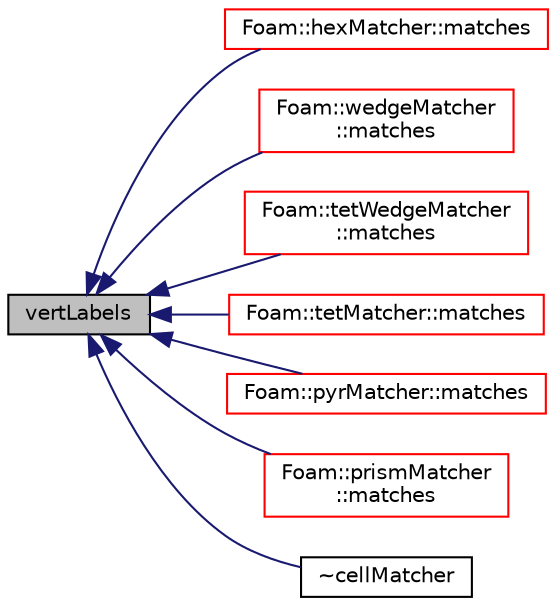 digraph "vertLabels"
{
  bgcolor="transparent";
  edge [fontname="Helvetica",fontsize="10",labelfontname="Helvetica",labelfontsize="10"];
  node [fontname="Helvetica",fontsize="10",shape=record];
  rankdir="LR";
  Node1045 [label="vertLabels",height=0.2,width=0.4,color="black", fillcolor="grey75", style="filled", fontcolor="black"];
  Node1045 -> Node1046 [dir="back",color="midnightblue",fontsize="10",style="solid",fontname="Helvetica"];
  Node1046 [label="Foam::hexMatcher::matches",height=0.2,width=0.4,color="red",URL="$a28325.html#a42d82bf0cc1e88ef9cbfc8d7eea07e8d",tooltip="Like isA but also constructs a cellShape (if shape matches) "];
  Node1045 -> Node1049 [dir="back",color="midnightblue",fontsize="10",style="solid",fontname="Helvetica"];
  Node1049 [label="Foam::wedgeMatcher\l::matches",height=0.2,width=0.4,color="red",URL="$a28345.html#a42d82bf0cc1e88ef9cbfc8d7eea07e8d",tooltip="Like isA but also constructs a cellShape (if shape matches) "];
  Node1045 -> Node1052 [dir="back",color="midnightblue",fontsize="10",style="solid",fontname="Helvetica"];
  Node1052 [label="Foam::tetWedgeMatcher\l::matches",height=0.2,width=0.4,color="red",URL="$a28341.html#a42d82bf0cc1e88ef9cbfc8d7eea07e8d",tooltip="Like isA but also constructs a cellShape (if shape matches) "];
  Node1045 -> Node1055 [dir="back",color="midnightblue",fontsize="10",style="solid",fontname="Helvetica"];
  Node1055 [label="Foam::tetMatcher::matches",height=0.2,width=0.4,color="red",URL="$a28337.html#a42d82bf0cc1e88ef9cbfc8d7eea07e8d",tooltip="Like isA but also constructs a cellShape (if shape matches) "];
  Node1045 -> Node1058 [dir="back",color="midnightblue",fontsize="10",style="solid",fontname="Helvetica"];
  Node1058 [label="Foam::pyrMatcher::matches",height=0.2,width=0.4,color="red",URL="$a28333.html#a42d82bf0cc1e88ef9cbfc8d7eea07e8d",tooltip="Like isA but also constructs a cellShape (if shape matches) "];
  Node1045 -> Node1061 [dir="back",color="midnightblue",fontsize="10",style="solid",fontname="Helvetica"];
  Node1061 [label="Foam::prismMatcher\l::matches",height=0.2,width=0.4,color="red",URL="$a28329.html#a42d82bf0cc1e88ef9cbfc8d7eea07e8d",tooltip="Like isA but also constructs a cellShape (if shape matches) "];
  Node1045 -> Node1064 [dir="back",color="midnightblue",fontsize="10",style="solid",fontname="Helvetica"];
  Node1064 [label="~cellMatcher",height=0.2,width=0.4,color="black",URL="$a28317.html#a8044cd6c0bf054837c0d93645974858b",tooltip="Destructor. "];
}
